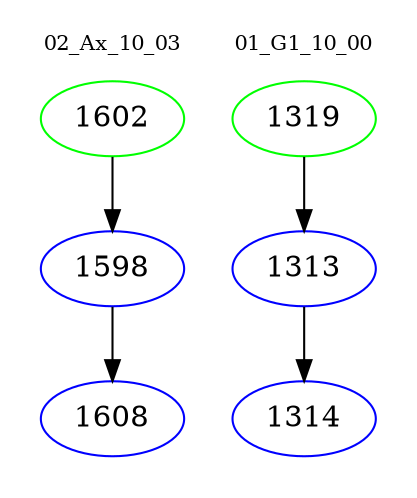 digraph{
subgraph cluster_0 {
color = white
label = "02_Ax_10_03";
fontsize=10;
T0_1602 [label="1602", color="green"]
T0_1602 -> T0_1598 [color="black"]
T0_1598 [label="1598", color="blue"]
T0_1598 -> T0_1608 [color="black"]
T0_1608 [label="1608", color="blue"]
}
subgraph cluster_1 {
color = white
label = "01_G1_10_00";
fontsize=10;
T1_1319 [label="1319", color="green"]
T1_1319 -> T1_1313 [color="black"]
T1_1313 [label="1313", color="blue"]
T1_1313 -> T1_1314 [color="black"]
T1_1314 [label="1314", color="blue"]
}
}
